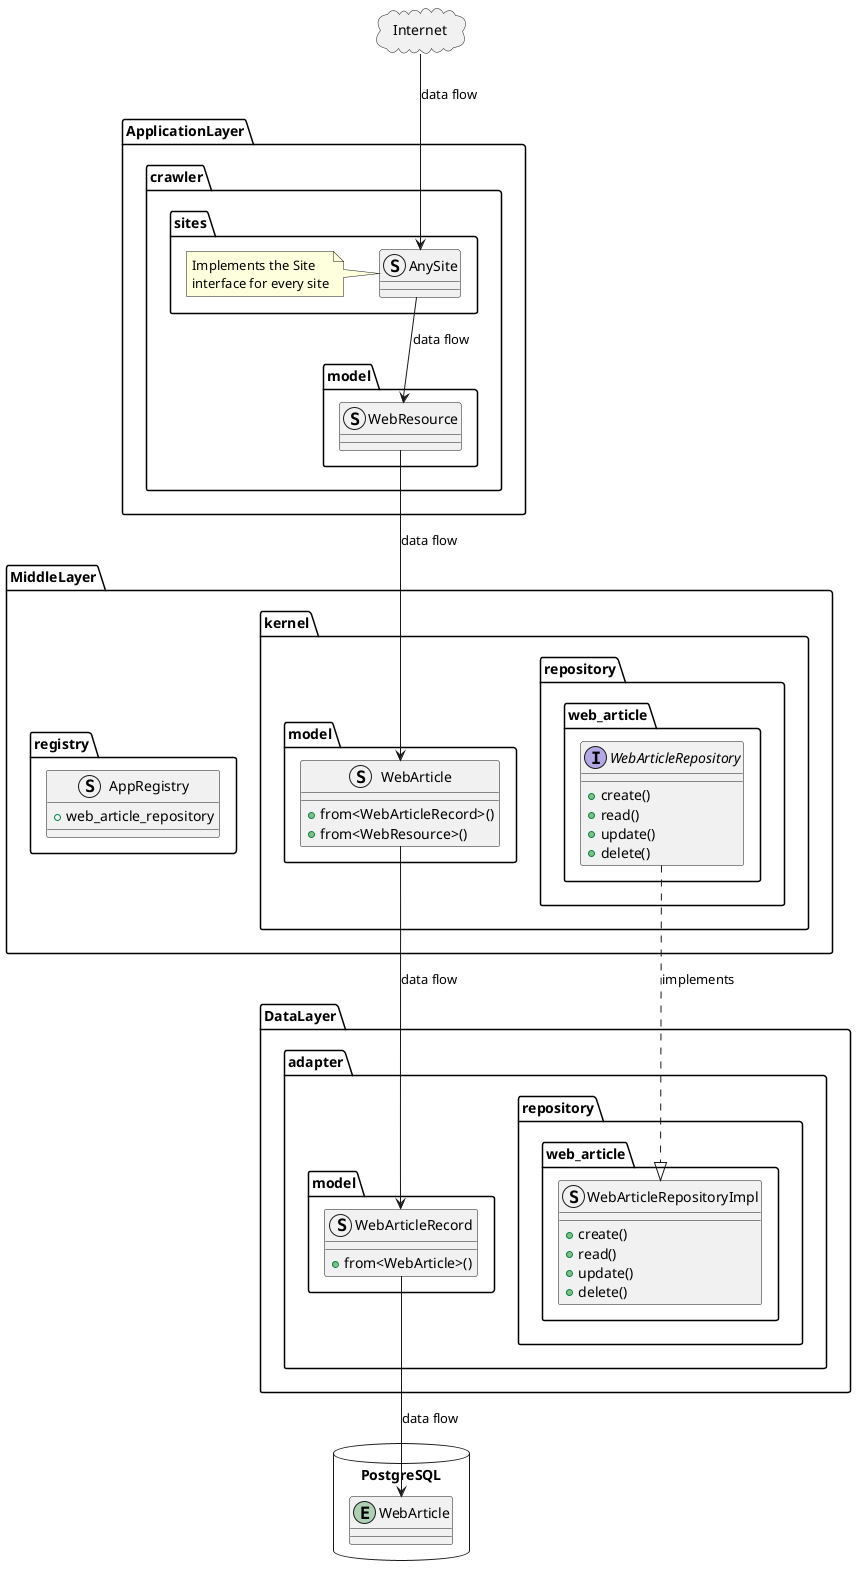 @startuml class_diagram_crawler

package Internet <<Cloud>> {
}

package ApplicationLayer as AL {
    package crawler {
        package sites {
            struct AnySite
            note left: Implements the Site\ninterface for every site
        }
        package model {
            struct WebResource {
            }
        }
    }
}

package MiddleLayer as ML {

    package kernel {
        package model {
            struct WebArticle {
                +from<WebArticleRecord>()
                +from<WebResource>()
            }
        }
        package repository {
            package web_article {
                interface WebArticleRepository {
                    +create()
                    +read()
                    +update()
                    +delete()
                }
            }
        }
    }
    package registry {
        struct AppRegistry {
            +web_article_repository
        }
    }
}

package DataLayer as DL {
    package adapter {
       package repository {
            package web_article {
                struct WebArticleRepositoryImpl {
                    +create()
                    +read()
                    +update()
                    +delete()
                }
            }
        }
        package model {
            struct WebArticleRecord {
                +from<WebArticle>()
            }
        }
    }
}

database PostgreSQL {
    entity WebArticle
}

'Data Flow
Internet --> AL.crawler.sites.AnySite:data flow
AL.crawler.sites.AnySite --> AL.crawler.model.WebResource: data flow
AL.crawler.model.WebResource --> ML.kernel.model.WebArticle: data flow
ML.kernel.model.WebArticle --> DL.adapter.model.WebArticleRecord: data flow
DL.adapter.model.WebArticleRecord --> PostgreSQL.WebArticle: data flow
ML.kernel.repository.web_article.WebArticleRepository ..|> DL.adapter.repository.web_article.WebArticleRepositoryImpl: implements

@enduml
